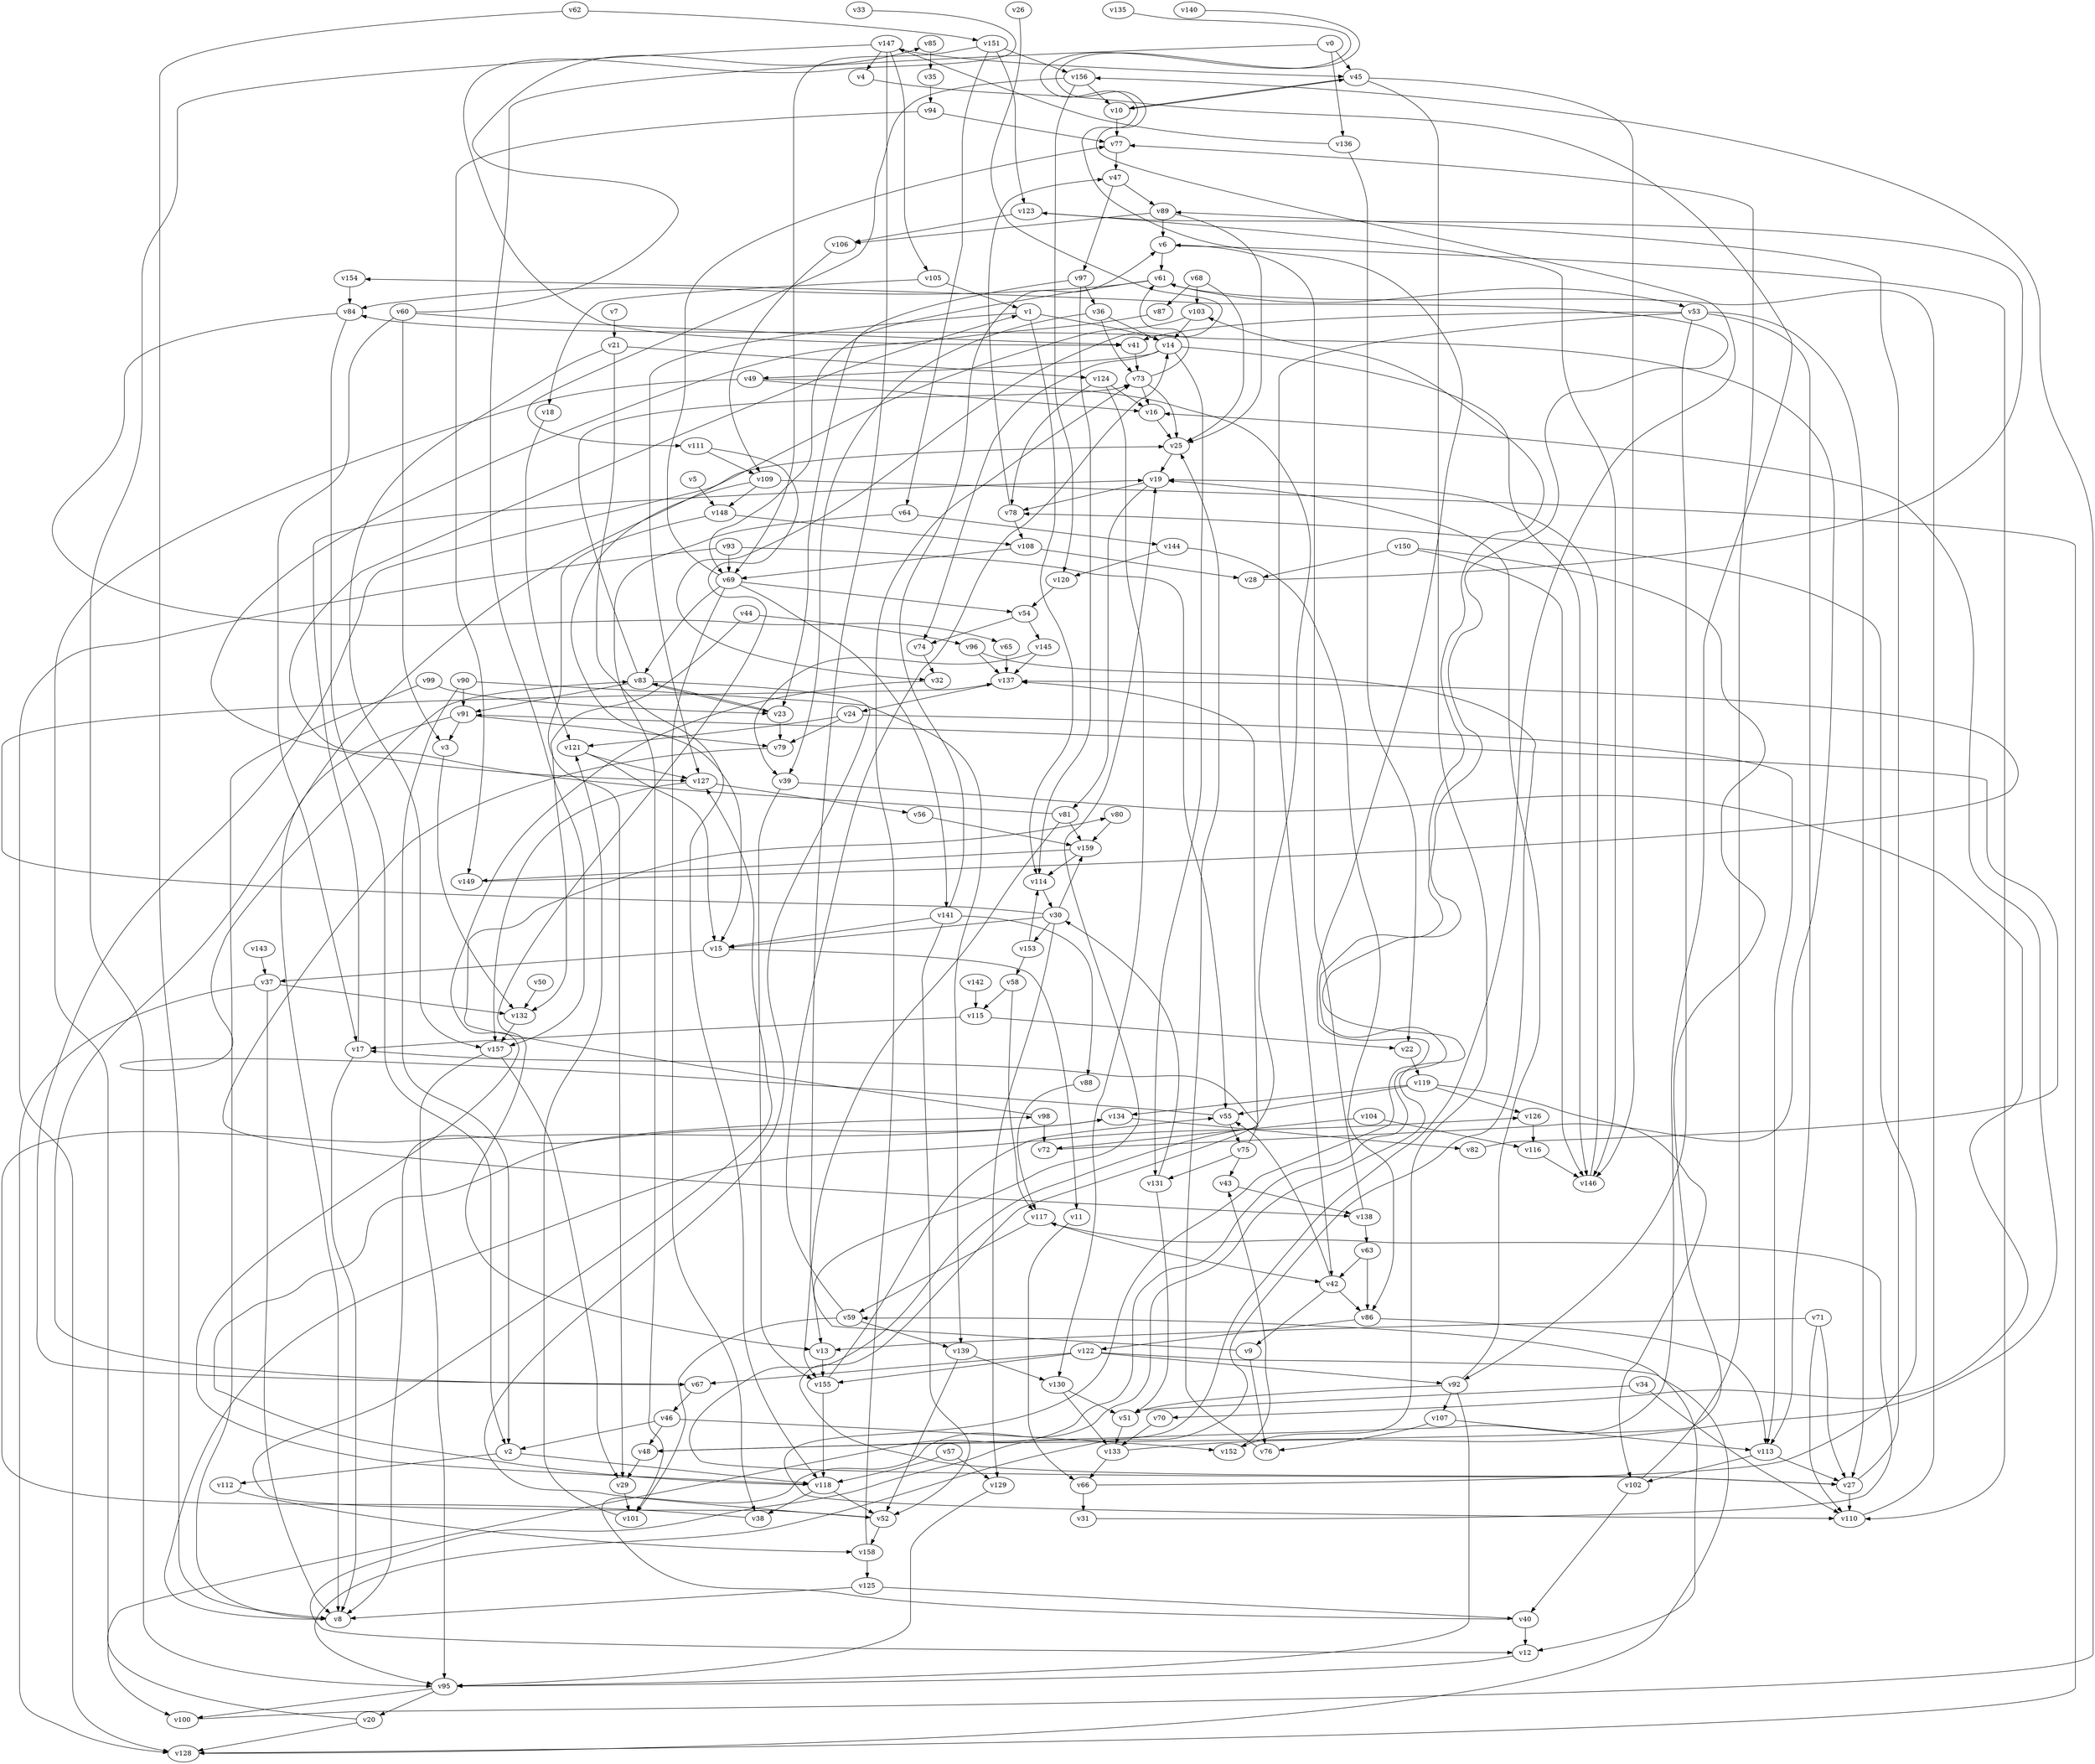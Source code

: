 // Benchmark game 232 - 160 vertices
// time_bound: 11
// targets: v115
digraph G {
    v0 [name="v0", player=0];
    v1 [name="v1", player=1];
    v2 [name="v2", player=0];
    v3 [name="v3", player=1];
    v4 [name="v4", player=0];
    v5 [name="v5", player=0];
    v6 [name="v6", player=1];
    v7 [name="v7", player=0];
    v8 [name="v8", player=0];
    v9 [name="v9", player=1];
    v10 [name="v10", player=1];
    v11 [name="v11", player=0];
    v12 [name="v12", player=0];
    v13 [name="v13", player=1];
    v14 [name="v14", player=1];
    v15 [name="v15", player=0];
    v16 [name="v16", player=0];
    v17 [name="v17", player=1];
    v18 [name="v18", player=1];
    v19 [name="v19", player=0];
    v20 [name="v20", player=0];
    v21 [name="v21", player=1];
    v22 [name="v22", player=1];
    v23 [name="v23", player=0];
    v24 [name="v24", player=0];
    v25 [name="v25", player=0];
    v26 [name="v26", player=1];
    v27 [name="v27", player=1];
    v28 [name="v28", player=0];
    v29 [name="v29", player=0];
    v30 [name="v30", player=0];
    v31 [name="v31", player=0];
    v32 [name="v32", player=0];
    v33 [name="v33", player=0];
    v34 [name="v34", player=1];
    v35 [name="v35", player=1];
    v36 [name="v36", player=0];
    v37 [name="v37", player=0];
    v38 [name="v38", player=0];
    v39 [name="v39", player=1];
    v40 [name="v40", player=0];
    v41 [name="v41", player=0];
    v42 [name="v42", player=0];
    v43 [name="v43", player=0];
    v44 [name="v44", player=0];
    v45 [name="v45", player=1];
    v46 [name="v46", player=0];
    v47 [name="v47", player=1];
    v48 [name="v48", player=1];
    v49 [name="v49", player=0];
    v50 [name="v50", player=1];
    v51 [name="v51", player=0];
    v52 [name="v52", player=0];
    v53 [name="v53", player=0];
    v54 [name="v54", player=1];
    v55 [name="v55", player=1];
    v56 [name="v56", player=1];
    v57 [name="v57", player=1];
    v58 [name="v58", player=0];
    v59 [name="v59", player=0];
    v60 [name="v60", player=0];
    v61 [name="v61", player=1];
    v62 [name="v62", player=1];
    v63 [name="v63", player=1];
    v64 [name="v64", player=0];
    v65 [name="v65", player=1];
    v66 [name="v66", player=0];
    v67 [name="v67", player=0];
    v68 [name="v68", player=1];
    v69 [name="v69", player=0];
    v70 [name="v70", player=1];
    v71 [name="v71", player=0];
    v72 [name="v72", player=1];
    v73 [name="v73", player=1];
    v74 [name="v74", player=0];
    v75 [name="v75", player=0];
    v76 [name="v76", player=1];
    v77 [name="v77", player=1];
    v78 [name="v78", player=1];
    v79 [name="v79", player=0];
    v80 [name="v80", player=1];
    v81 [name="v81", player=1];
    v82 [name="v82", player=0];
    v83 [name="v83", player=1];
    v84 [name="v84", player=1];
    v85 [name="v85", player=0];
    v86 [name="v86", player=1];
    v87 [name="v87", player=0];
    v88 [name="v88", player=1];
    v89 [name="v89", player=0];
    v90 [name="v90", player=0];
    v91 [name="v91", player=0];
    v92 [name="v92", player=0];
    v93 [name="v93", player=0];
    v94 [name="v94", player=1];
    v95 [name="v95", player=0];
    v96 [name="v96", player=0];
    v97 [name="v97", player=0];
    v98 [name="v98", player=1];
    v99 [name="v99", player=1];
    v100 [name="v100", player=0];
    v101 [name="v101", player=1];
    v102 [name="v102", player=1];
    v103 [name="v103", player=1];
    v104 [name="v104", player=1];
    v105 [name="v105", player=1];
    v106 [name="v106", player=1];
    v107 [name="v107", player=0];
    v108 [name="v108", player=0];
    v109 [name="v109", player=1];
    v110 [name="v110", player=1];
    v111 [name="v111", player=0];
    v112 [name="v112", player=0];
    v113 [name="v113", player=0];
    v114 [name="v114", player=0];
    v115 [name="v115", player=0, target=1];
    v116 [name="v116", player=0];
    v117 [name="v117", player=0];
    v118 [name="v118", player=1];
    v119 [name="v119", player=1];
    v120 [name="v120", player=1];
    v121 [name="v121", player=1];
    v122 [name="v122", player=0];
    v123 [name="v123", player=1];
    v124 [name="v124", player=0];
    v125 [name="v125", player=1];
    v126 [name="v126", player=1];
    v127 [name="v127", player=1];
    v128 [name="v128", player=0];
    v129 [name="v129", player=0];
    v130 [name="v130", player=0];
    v131 [name="v131", player=0];
    v132 [name="v132", player=1];
    v133 [name="v133", player=0];
    v134 [name="v134", player=1];
    v135 [name="v135", player=1];
    v136 [name="v136", player=1];
    v137 [name="v137", player=0];
    v138 [name="v138", player=1];
    v139 [name="v139", player=0];
    v140 [name="v140", player=1];
    v141 [name="v141", player=0];
    v142 [name="v142", player=0];
    v143 [name="v143", player=1];
    v144 [name="v144", player=1];
    v145 [name="v145", player=0];
    v146 [name="v146", player=0];
    v147 [name="v147", player=0];
    v148 [name="v148", player=1];
    v149 [name="v149", player=1];
    v150 [name="v150", player=0];
    v151 [name="v151", player=1];
    v152 [name="v152", player=0];
    v153 [name="v153", player=0];
    v154 [name="v154", player=1];
    v155 [name="v155", player=0];
    v156 [name="v156", player=0];
    v157 [name="v157", player=1];
    v158 [name="v158", player=1];
    v159 [name="v159", player=1];

    v0 -> v157;
    v1 -> v127;
    v2 -> v118;
    v3 -> v132;
    v4 -> v48 [constraint="t >= 2"];
    v5 -> v148;
    v6 -> v110;
    v7 -> v21;
    v8 -> v126 [constraint="t >= 5"];
    v9 -> v19 [constraint="t mod 5 == 2"];
    v10 -> v45 [constraint="t >= 4"];
    v11 -> v66;
    v12 -> v95;
    v13 -> v155;
    v14 -> v74;
    v15 -> v37;
    v16 -> v25;
    v17 -> v19;
    v18 -> v121;
    v19 -> v78;
    v20 -> v103 [constraint="t < 13"];
    v21 -> v124;
    v22 -> v119;
    v23 -> v79;
    v24 -> v79;
    v25 -> v19;
    v26 -> v32 [constraint="t mod 4 == 2"];
    v27 -> v17 [constraint="t < 12"];
    v28 -> v123 [constraint="t < 9"];
    v29 -> v101;
    v30 -> v137 [constraint="t >= 4"];
    v31 -> v117 [constraint="t >= 5"];
    v32 -> v118 [constraint="t mod 4 == 1"];
    v33 -> v41 [constraint="t >= 1"];
    v34 -> v51;
    v35 -> v94;
    v36 -> v14;
    v37 -> v128;
    v38 -> v134 [constraint="t < 9"];
    v39 -> v70 [constraint="t < 9"];
    v40 -> v154 [constraint="t mod 3 == 2"];
    v41 -> v73;
    v42 -> v86;
    v43 -> v138;
    v44 -> v132;
    v45 -> v10;
    v46 -> v2;
    v47 -> v97;
    v48 -> v29;
    v49 -> v27 [constraint="t mod 3 == 2"];
    v50 -> v132;
    v51 -> v133;
    v52 -> v127 [constraint="t >= 1"];
    v53 -> v41;
    v54 -> v145;
    v55 -> v83 [constraint="t >= 2"];
    v56 -> v159;
    v57 -> v118;
    v58 -> v115;
    v59 -> v14 [constraint="t mod 4 == 1"];
    v60 -> v85 [constraint="t < 8"];
    v61 -> v69;
    v62 -> v8;
    v63 -> v86;
    v64 -> v144;
    v65 -> v137;
    v66 -> v78 [constraint="t mod 4 == 1"];
    v67 -> v25 [constraint="t mod 2 == 0"];
    v68 -> v87;
    v69 -> v77;
    v70 -> v133;
    v71 -> v27;
    v72 -> v84 [constraint="t mod 4 == 0"];
    v73 -> v16;
    v74 -> v32;
    v75 -> v43;
    v76 -> v25;
    v77 -> v47;
    v78 -> v47;
    v79 -> v138 [constraint="t >= 4"];
    v80 -> v159;
    v81 -> v1 [constraint="t mod 5 == 2"];
    v82 -> v91 [constraint="t < 10"];
    v83 -> v52 [constraint="t mod 3 == 1"];
    v84 -> v65 [constraint="t >= 4"];
    v85 -> v35;
    v86 -> v122;
    v87 -> v127 [constraint="t < 14"];
    v88 -> v117;
    v89 -> v6;
    v90 -> v91;
    v91 -> v79;
    v92 -> v95;
    v93 -> v69;
    v94 -> v77;
    v95 -> v100;
    v96 -> v95 [constraint="t mod 5 == 1"];
    v97 -> v23;
    v98 -> v80 [constraint="t >= 5"];
    v99 -> v23;
    v100 -> v156 [constraint="t >= 4"];
    v101 -> v121;
    v102 -> v40;
    v103 -> v67 [constraint="t >= 4"];
    v104 -> v116;
    v105 -> v18;
    v106 -> v109;
    v107 -> v113;
    v108 -> v28;
    v109 -> v15;
    v110 -> v61;
    v111 -> v13 [constraint="t >= 2"];
    v112 -> v158 [constraint="t >= 1"];
    v113 -> v102;
    v114 -> v30;
    v115 -> v22;
    v116 -> v146;
    v117 -> v42;
    v118 -> v98 [constraint="t < 10"];
    v119 -> v126;
    v120 -> v54;
    v121 -> v127;
    v122 -> v12;
    v123 -> v146;
    v124 -> v78;
    v125 -> v40;
    v126 -> v116;
    v127 -> v56;
    v128 -> v59 [constraint="t >= 1"];
    v129 -> v95;
    v130 -> v133;
    v131 -> v51;
    v132 -> v157;
    v133 -> v16 [constraint="t < 5"];
    v134 -> v8;
    v135 -> v110 [constraint="t mod 4 == 3"];
    v136 -> v147 [constraint="t mod 3 == 0"];
    v137 -> v24;
    v138 -> v6;
    v139 -> v52;
    v140 -> v12 [constraint="t >= 2"];
    v141 -> v6;
    v142 -> v115;
    v143 -> v37;
    v144 -> v86;
    v145 -> v39 [constraint="t mod 2 == 1"];
    v146 -> v19;
    v147 -> v95;
    v148 -> v108;
    v149 -> v137 [constraint="t >= 5"];
    v150 -> v48 [constraint="t mod 5 == 1"];
    v151 -> v156;
    v152 -> v43;
    v153 -> v114;
    v154 -> v84;
    v155 -> v118;
    v156 -> v111 [constraint="t >= 5"];
    v157 -> v95;
    v158 -> v125;
    v159 -> v149;
    v94 -> v149;
    v23 -> v83;
    v60 -> v41;
    v113 -> v27;
    v30 -> v159;
    v14 -> v131;
    v46 -> v152;
    v68 -> v25;
    v39 -> v155;
    v97 -> v114;
    v95 -> v20;
    v105 -> v1;
    v0 -> v45;
    v30 -> v15;
    v30 -> v153;
    v69 -> v83;
    v75 -> v137;
    v19 -> v81;
    v53 -> v113;
    v21 -> v157;
    v49 -> v16;
    v15 -> v11;
    v45 -> v146;
    v91 -> v3;
    v55 -> v75;
    v69 -> v38;
    v92 -> v107;
    v107 -> v76;
    v59 -> v139;
    v9 -> v76;
    v67 -> v46;
    v158 -> v73;
    v108 -> v69;
    v148 -> v29;
    v37 -> v8;
    v89 -> v106;
    v121 -> v15;
    v73 -> v61;
    v111 -> v109;
    v66 -> v31;
    v78 -> v108;
    v153 -> v58;
    v57 -> v129;
    v14 -> v146;
    v124 -> v16;
    v139 -> v130;
    v54 -> v74;
    v83 -> v73;
    v71 -> v13;
    v145 -> v137;
    v104 -> v72;
    v157 -> v29;
    v6 -> v61;
    v151 -> v64;
    v20 -> v128;
    v81 -> v155;
    v53 -> v92;
    v73 -> v25;
    v1 -> v14;
    v109 -> v148;
    v134 -> v82;
    v130 -> v51;
    v122 -> v155;
    v118 -> v38;
    v147 -> v13;
    v102 -> v77;
    v52 -> v158;
    v42 -> v55;
    v47 -> v89;
    v61 -> v84;
    v109 -> v128;
    v93 -> v55;
    v83 -> v23;
    v59 -> v101;
    v24 -> v113;
    v141 -> v15;
    v49 -> v100;
    v60 -> v17;
    v1 -> v114;
    v131 -> v30;
    v84 -> v2;
    v64 -> v101;
    v27 -> v89;
    v62 -> v151;
    v119 -> v102;
    v118 -> v52;
    v133 -> v66;
    v141 -> v52;
    v69 -> v54;
    v90 -> v139;
    v117 -> v59;
    v24 -> v121;
    v151 -> v69;
    v119 -> v55;
    v81 -> v159;
    v61 -> v53;
    v58 -> v117;
    v98 -> v72;
    v159 -> v114;
    v75 -> v131;
    v37 -> v132;
    v156 -> v10;
    v53 -> v42;
    v86 -> v113;
    v96 -> v137;
    v119 -> v134;
    v123 -> v106;
    v144 -> v120;
    v90 -> v2;
    v60 -> v3;
    v147 -> v45;
    v36 -> v73;
    v155 -> v55;
    v150 -> v28;
    v93 -> v128;
    v91 -> v8;
    v138 -> v63;
    v71 -> v110;
    v36 -> v39;
    v10 -> v77;
    v21 -> v118;
    v150 -> v146;
    v122 -> v67;
    v69 -> v141;
    v45 -> v152;
    v89 -> v25;
    v83 -> v91;
    v14 -> v49;
    v151 -> v123;
    v127 -> v157;
    v44 -> v96;
    v147 -> v105;
    v136 -> v22;
    v17 -> v8;
    v42 -> v9;
    v27 -> v110;
    v0 -> v136;
    v147 -> v4;
    v53 -> v27;
    v125 -> v8;
    v34 -> v110;
    v92 -> v19;
    v115 -> v17;
    v103 -> v14;
    v40 -> v12;
    v2 -> v112;
    v122 -> v92;
    v30 -> v129;
    v68 -> v103;
    v92 -> v51;
    v46 -> v48;
    v99 -> v8;
    v63 -> v42;
    v97 -> v36;
    v156 -> v120;
    v141 -> v88;
    v124 -> v130;
}
